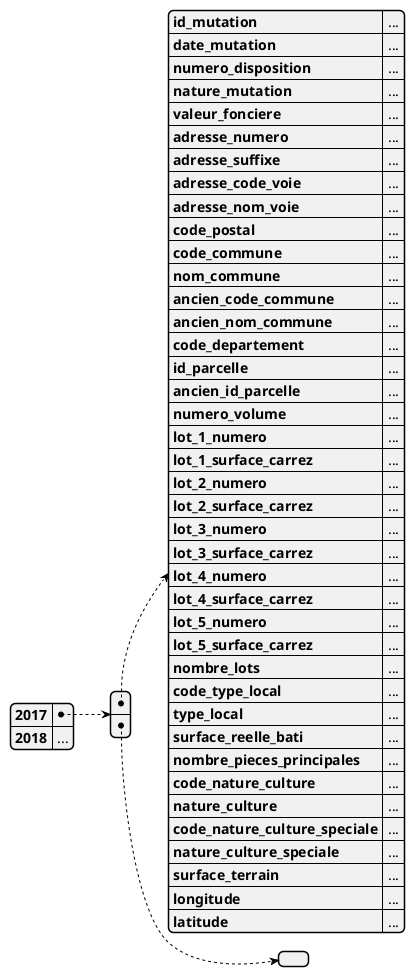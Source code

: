 @startjson Structure de données
{
    "2017": [
        {
            "id_mutation": "...",
            "date_mutation": "...",
            "numero_disposition": "...",
            "nature_mutation": "...",
            "valeur_fonciere": "...",
            "adresse_numero": "...",
            "adresse_suffixe": "...",
            "adresse_code_voie": "...",
            "adresse_nom_voie": "...",
            "code_postal": "...",
            "code_commune": "...",
            "nom_commune": "...",
            "ancien_code_commune": "...",
            "ancien_nom_commune": "...",
            "code_departement": "...",
            "id_parcelle": "...",
            "ancien_id_parcelle": "...",
            "numero_volume": "...",
            "lot_1_numero": "...",
            "lot_1_surface_carrez": "...",
            "lot_2_numero": "...",
            "lot_2_surface_carrez": "...",
            "lot_3_numero": "...",
            "lot_3_surface_carrez": "...",
            "lot_4_numero": "...",
            "lot_4_surface_carrez": "...",
            "lot_5_numero": "...",
            "lot_5_surface_carrez": "...",
            "nombre_lots": "...",
            "code_type_local": "...",
            "type_local": "...",
            "surface_reelle_bati": "...",
            "nombre_pieces_principales": "...",
            "code_nature_culture": "...",
            "nature_culture": "...",
            "code_nature_culture_speciale": "...",
            "nature_culture_speciale": "...",
            "surface_terrain": "...",
            "longitude": "...",
            "latitude": "..."
        },
        {}
    ],
    "2018": "..."
}
@endjson
